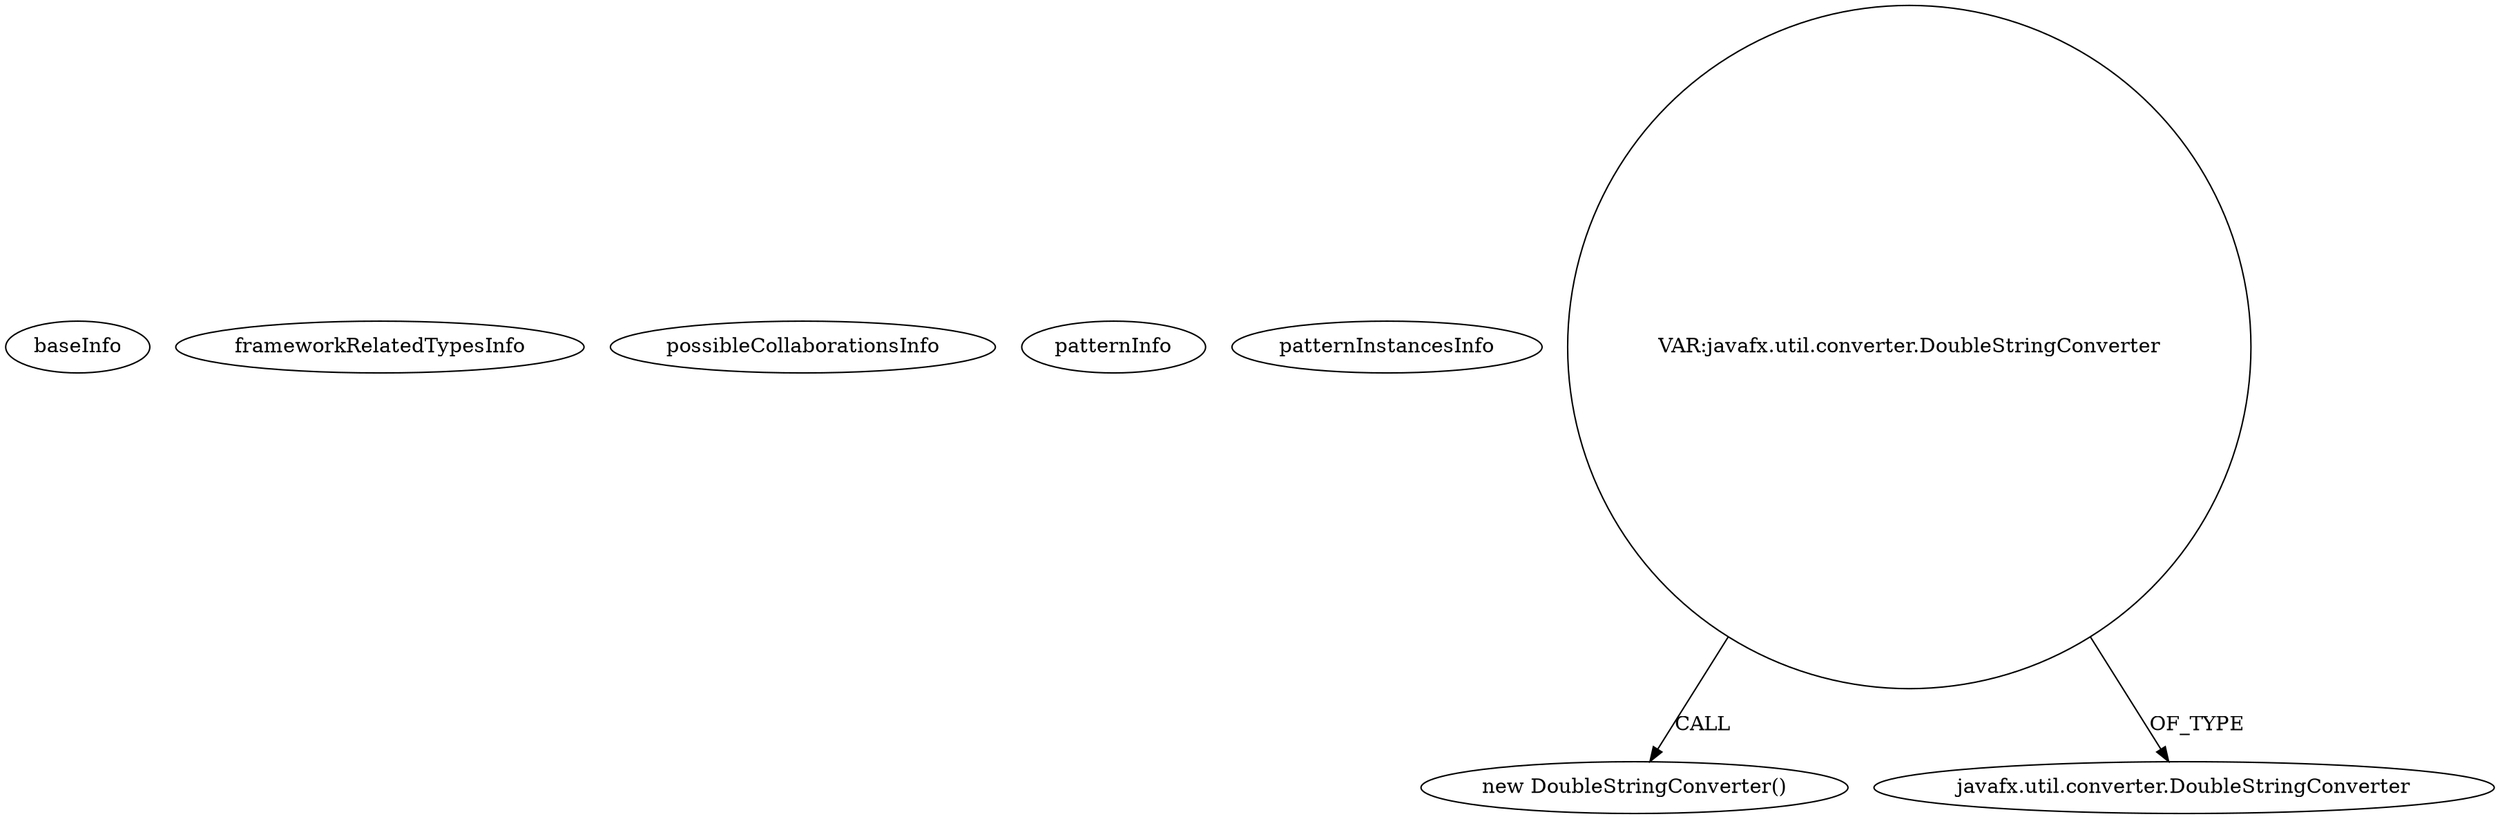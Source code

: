digraph {
baseInfo[graphId=4249,category="pattern",isAnonymous=false,possibleRelation=false]
frameworkRelatedTypesInfo[]
possibleCollaborationsInfo[]
patternInfo[frequency=3.0,patternRootClient=null]
patternInstancesInfo[0="if12b051-SWP_Paint~/if12b051-SWP_Paint/SWP_Paint-master/SWP_Paint/src/gui/MainController.java~MainController~3089",1="magomar-jfxpojobinding~/magomar-jfxpojobinding/jfxpojobinding-master/src/main/java/jfxpojobinding/SimpleViewController.java~SimpleViewController~3518",2="ranganathankm-blog~/ranganathankm-blog/blog-master/javafx-sample-tableview/src/main/java/com/blogspot/javanbswing/javafx/table/TableViewSample.java~TableViewSample~3991"]
142[label="new DoubleStringConverter()",vertexType="CONSTRUCTOR_CALL",isFrameworkType=false]
143[label="VAR:javafx.util.converter.DoubleStringConverter",vertexType="VARIABLE_EXPRESION",isFrameworkType=false,shape=circle]
144[label="javafx.util.converter.DoubleStringConverter",vertexType="FRAMEWORK_CLASS_TYPE",isFrameworkType=false]
143->142[label="CALL"]
143->144[label="OF_TYPE"]
}

